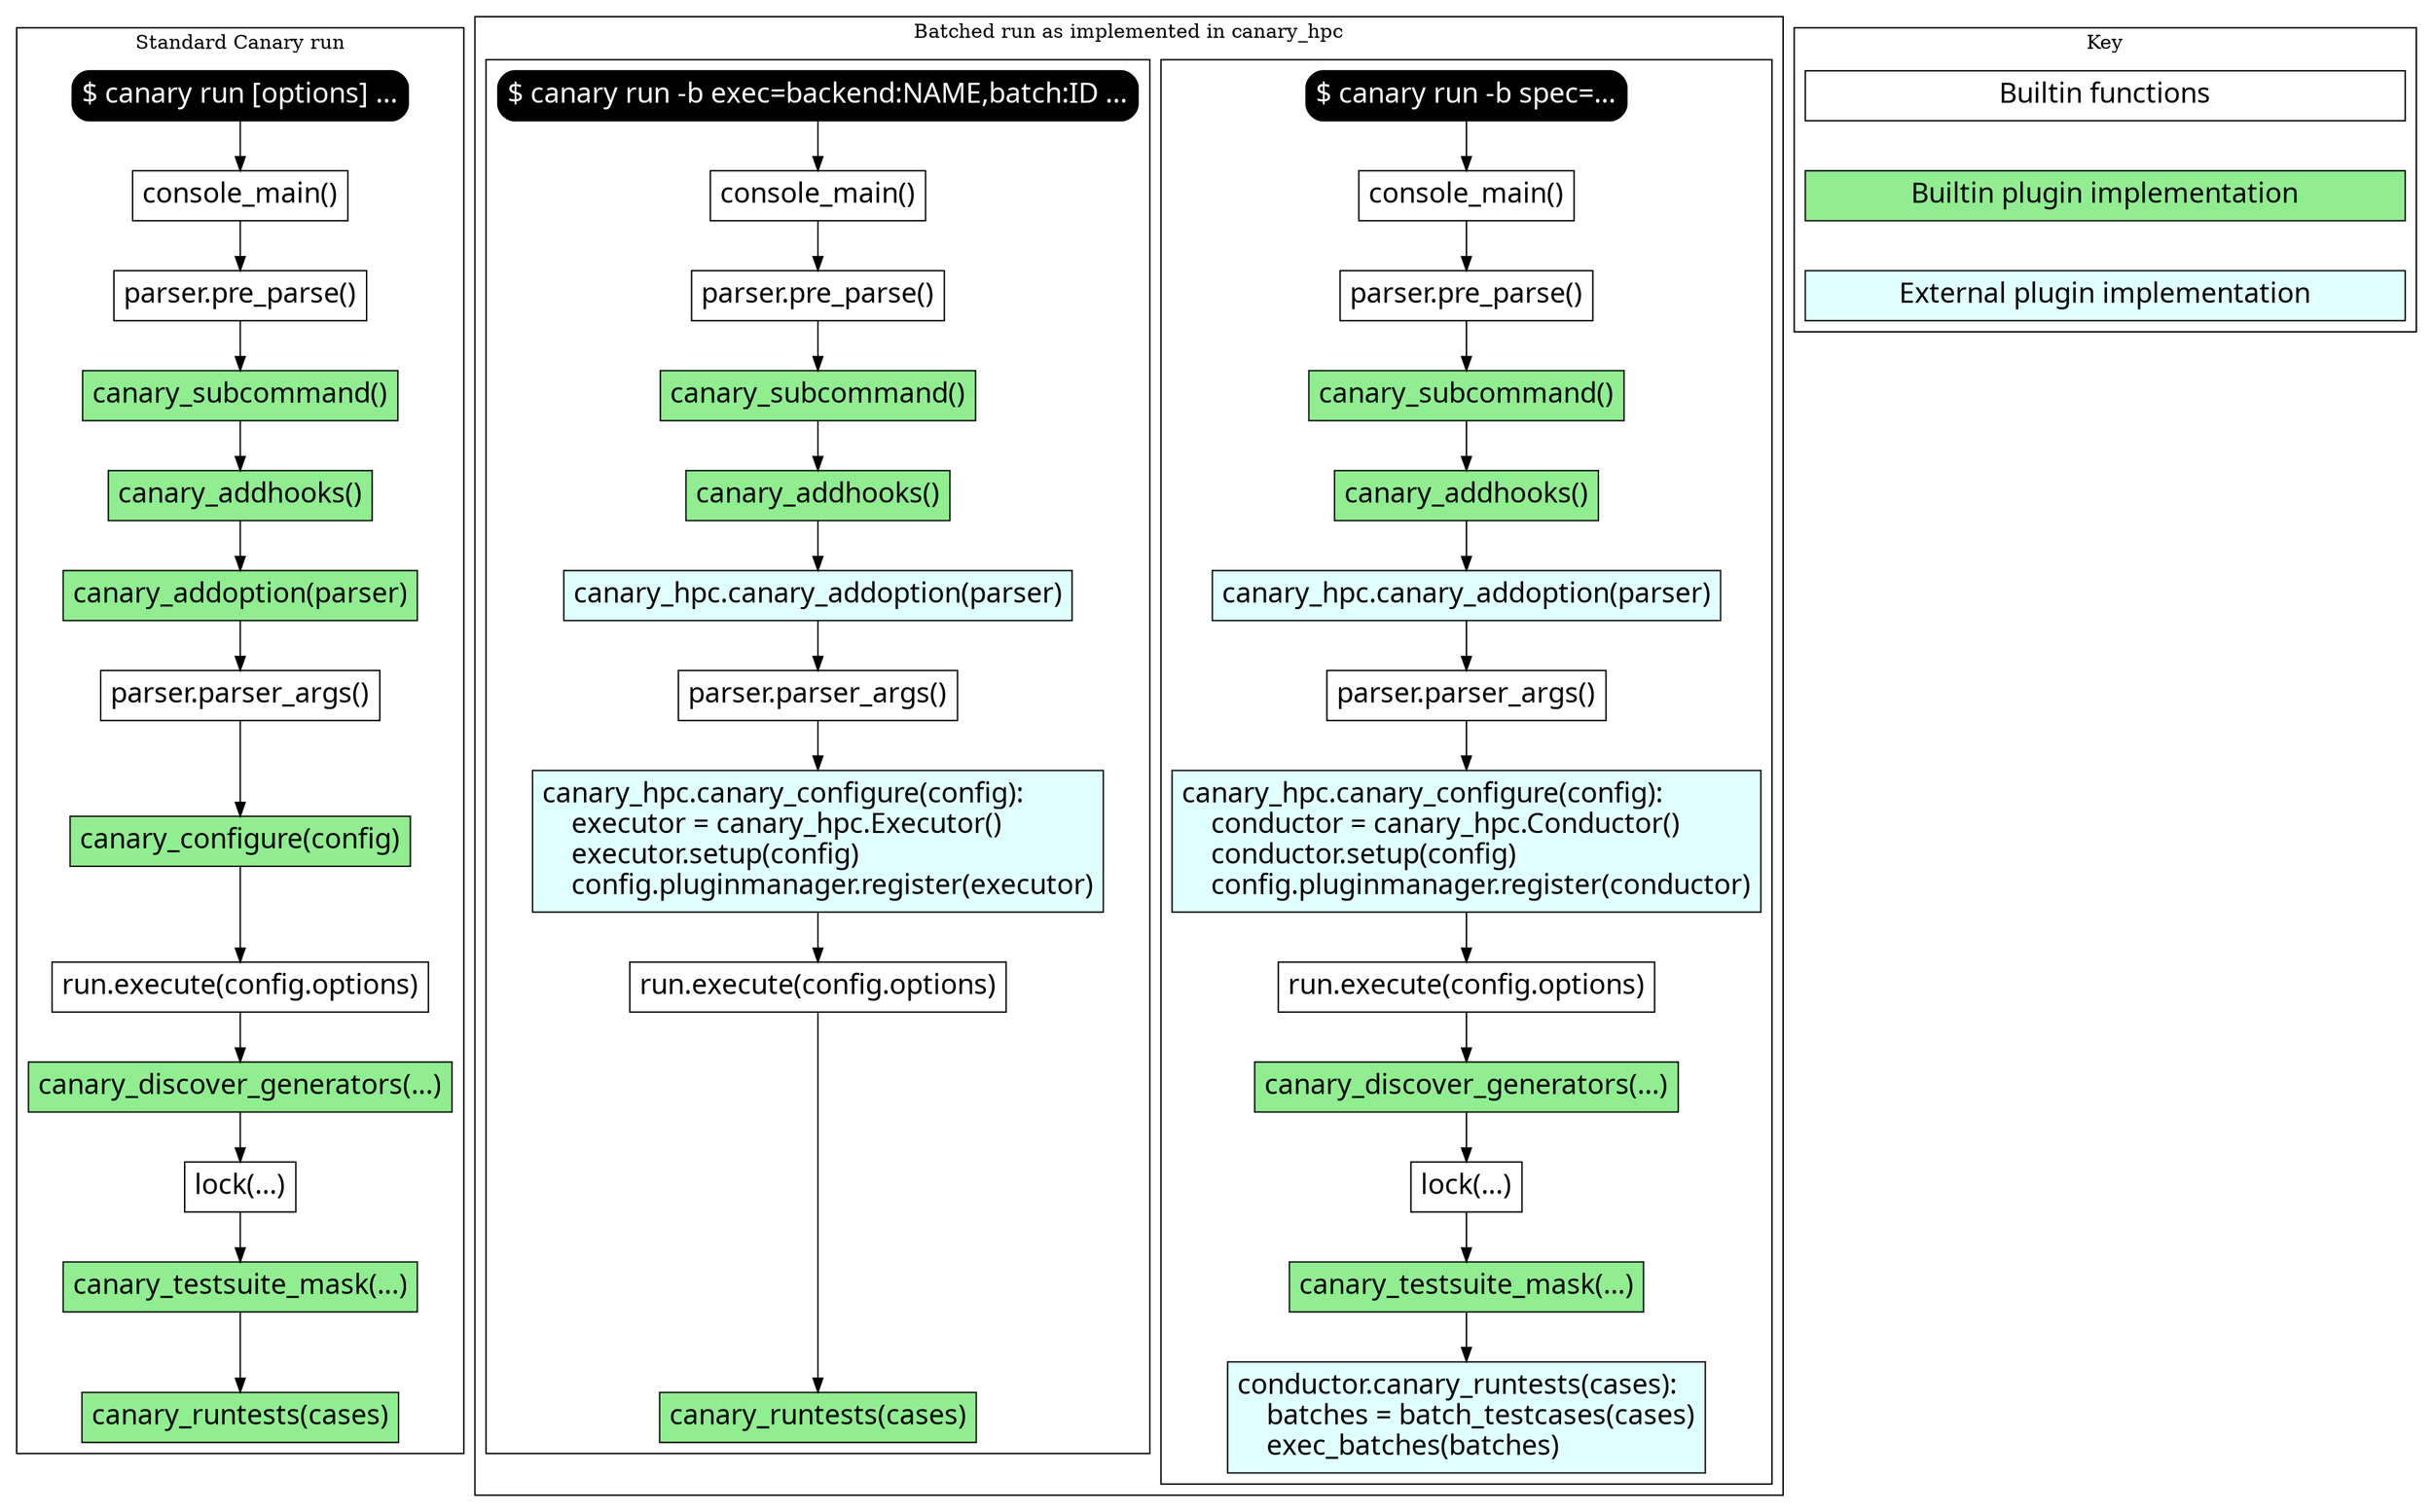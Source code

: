 digraph G {

newrank=true;
bgcolor=transparent;
rankdir=TB;
compount=true;

node[
  fontname=Monaco,
  penwidth=1,
  fontsize=20,
  margin=.1,
  shape=box,
  ordering=out
]


run [label="$ canary run [options] ...", shape="box", fontcolor="white", style="rounded,filled", fillcolor="black"]
run_0 [label="$ canary run -b spec=...", shape="box", fontcolor="white", style="rounded,filled", fillcolor="black"]
run_1 [label="$ canary run -b exec=backend:NAME,batch:ID ...", shape="box", fontcolor="white", style="rounded,filled", fillcolor="black"]

run_execute [label="run.execute(config.options)"]
run_execute_0 [label="run.execute(config.options)"]
run_execute_1 [label="run.execute(config.options)"]

main [label="console_main()"]
main_0 [label="console_main()"]
main_1 [label="console_main()"]

preparse [label="parser.pre_parse()", tooltip="Parse command line for -p PLUGIN and register with plugin manager"]
preparse_0 [label="parser.pre_parse()", tooltip="Parse command line for -p PLUGIN and register with plugin manager"]
preparse_1 [label="parser.pre_parse()", tooltip="Parse command line for -p PLUGIN and register with plugin manager"]

canary_subcommand [label="canary_subcommand()", tooltip="Add subcommands to canary", style="filled", fillcolor="lightgreen"]
canary_subcommand_0 [label="canary_subcommand()", tooltip="Add subcommands to canary", style="filled", fillcolor="lightgreen"]
canary_subcommand_1 [label="canary_subcommand()", tooltip="Add subcommands to canary", style="filled", fillcolor="lightgreen"]

canary_addhooks [label="canary_addhooks()", tooltip="Add additional plugin hooks to canary", style="filled", fillcolor="lightgreen"]
canary_addhooks_0 [label="canary_addhooks()", tooltip="Add additional plugin hooks to canary", style="filled", fillcolor="lightgreen"]
canary_addhooks_1 [label="canary_addhooks()", tooltip="Add additional plugin hooks to canary", style="filled", fillcolor="lightgreen"]

parse_args [label="parser.parser_args()", tooltip="parse the command line and determine subcommand to run"]
parse_args_0 [label="parser.parser_args()", tooltip="parse the command line and determine subcommand to run"]
parse_args_1 [label="parser.parser_args()", tooltip="parse the command line and determine subcommand to run"]

canary_discover_generators [label="canary_discover_generators(...)", tooltip="Search directories for testcase generators", style="filled", fillcolor="lightgreen"]
canary_discover_generators_0 [label="canary_discover_generators(...)", tooltip="Search directories for testcase generators", style="filled", fillcolor="lightgreen"]
lock [label="lock(...)", tooltip="Generate testcases from generators"]
lock_0 [label="lock(...)", tooltip="Generate testcases from generators"]
canary_testsuite_mask [label="canary_testsuite_mask(...)", tooltip="Filter tests", style="filled", fillcolor="lightgreen"]
canary_testsuite_mask_0 [label="canary_testsuite_mask(...)", tooltip="Filter tests", style="filled", fillcolor="lightgreen"]

canary_runtests [label="canary_runtests(cases)", tooltip="Run test cases asynchronously", style="filled", fillcolor="lightgreen"]
canary_runtests_0 [label="canary_runtests(cases)", tooltip="Run test cases asynchronously", style="filled", fillcolor="lightgreen"]
hpc_runtests [label="conductor.canary_runtests(cases):\l    batches = batch_testcases(cases)\l    exec_batches(batches)\l", style="filled", fillcolor="lightcyan", tooltip="Run batches asynchronously"]

canary_configure [label="canary_configure(config)", tooltip="Add configurations", style="filled", fillcolor="lightgreen"]
hpc_configure_0 [label="canary_hpc.canary_configure(config):\l    conductor = canary_hpc.Conductor()\l    conductor.setup(config)\l    config.pluginmanager.register(conductor)\l", style="filled", fillcolor="lightcyan", tooltip="For batched runs, the canary_hpc.Conductor manages batching and running test cases."]
hpc_configure_1 [label="canary_hpc.canary_configure(config):\l    executor = canary_hpc.Executor()\l    executor.setup(config)\l    config.pluginmanager.register(executor)\l", style="filled", fillcolor="lightcyan", tooltip="For batched runs, the canary_hpc.Conductor manages in-process running of test cases within a batch."]

canary_addoption [label="canary_addoption(parser)", style="filled", fillcolor="lightgreen", tooltip="Add canary_hpc command line options"]
hpc_addoption [label="canary_hpc.canary_addoption(parser)", style="filled", fillcolor="lightcyan", tooltip="Add canary_hpc command line options"]
hpc_addoption_1 [label="canary_hpc.canary_addoption(parser)", style="filled", fillcolor="lightcyan", tooltip="Add canary_hpc command line options"]

builtin  [label="Builtin functions", width=6]
standard [label="Builtin plugin implementation", style="filled", fillcolor="lightgreen", width=6]
outside  [label="External plugin implementation", style="filled", fillcolor="lightcyan", width=6]

subgraph cluster_00 {
  label="Key"
  builtin -> standard -> outside [style="invis"]
}

subgraph cluster_10 {
  label="Standard Canary run";
  run -> main -> preparse -> canary_subcommand
  canary_subcommand -> canary_addhooks -> canary_addoption -> parse_args
  parse_args -> canary_configure -> run_execute -> canary_discover_generators -> lock -> canary_testsuite_mask
  canary_testsuite_mask -> canary_runtests
}

subgraph cluster_20 {
subgraph cluster_21 {
  run_0 -> main_0 -> preparse_0 -> canary_subcommand_0
  canary_subcommand_0 -> canary_addhooks_0 -> hpc_addoption -> parse_args_0
  parse_args_0 -> hpc_configure_0
  hpc_configure_0 -> run_execute_0 -> canary_discover_generators_0 -> lock_0 -> canary_testsuite_mask_0
  canary_testsuite_mask_0 -> hpc_runtests
}
subgraph cluster_22 {
  run_1 -> main_1 -> preparse_1 -> canary_subcommand_1
  canary_subcommand_1 -> canary_addhooks_1 -> hpc_addoption_1 -> parse_args_1
  parse_args_1 -> hpc_configure_1
  hpc_configure_1 -> run_execute_1 -> canary_runtests_0
}
  label="Batched run as implemented in canary_hpc";
}

{rank="same"; run; run_0; run_1}
{rank="same"; parse_args; parse_args_0; parse_args_1}
{rank="same"; canary_configure; hpc_configure_0; hpc_configure_1}
{rank="same"; run_execute; run_execute_0; run_execute_1}
{rank="same"; canary_runtests; hpc_runtests; canary_runtests_0}

}
